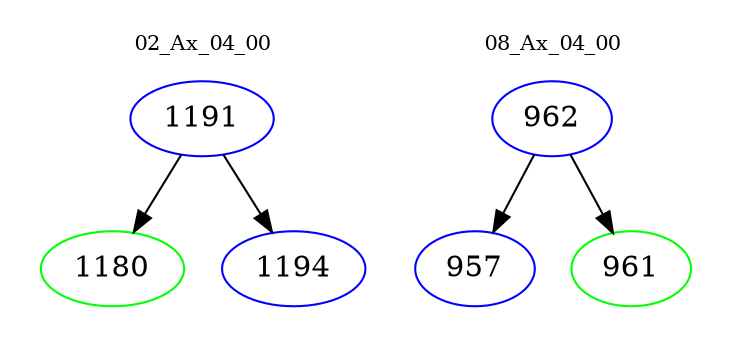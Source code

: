 digraph{
subgraph cluster_0 {
color = white
label = "02_Ax_04_00";
fontsize=10;
T0_1191 [label="1191", color="blue"]
T0_1191 -> T0_1180 [color="black"]
T0_1180 [label="1180", color="green"]
T0_1191 -> T0_1194 [color="black"]
T0_1194 [label="1194", color="blue"]
}
subgraph cluster_1 {
color = white
label = "08_Ax_04_00";
fontsize=10;
T1_962 [label="962", color="blue"]
T1_962 -> T1_957 [color="black"]
T1_957 [label="957", color="blue"]
T1_962 -> T1_961 [color="black"]
T1_961 [label="961", color="green"]
}
}
